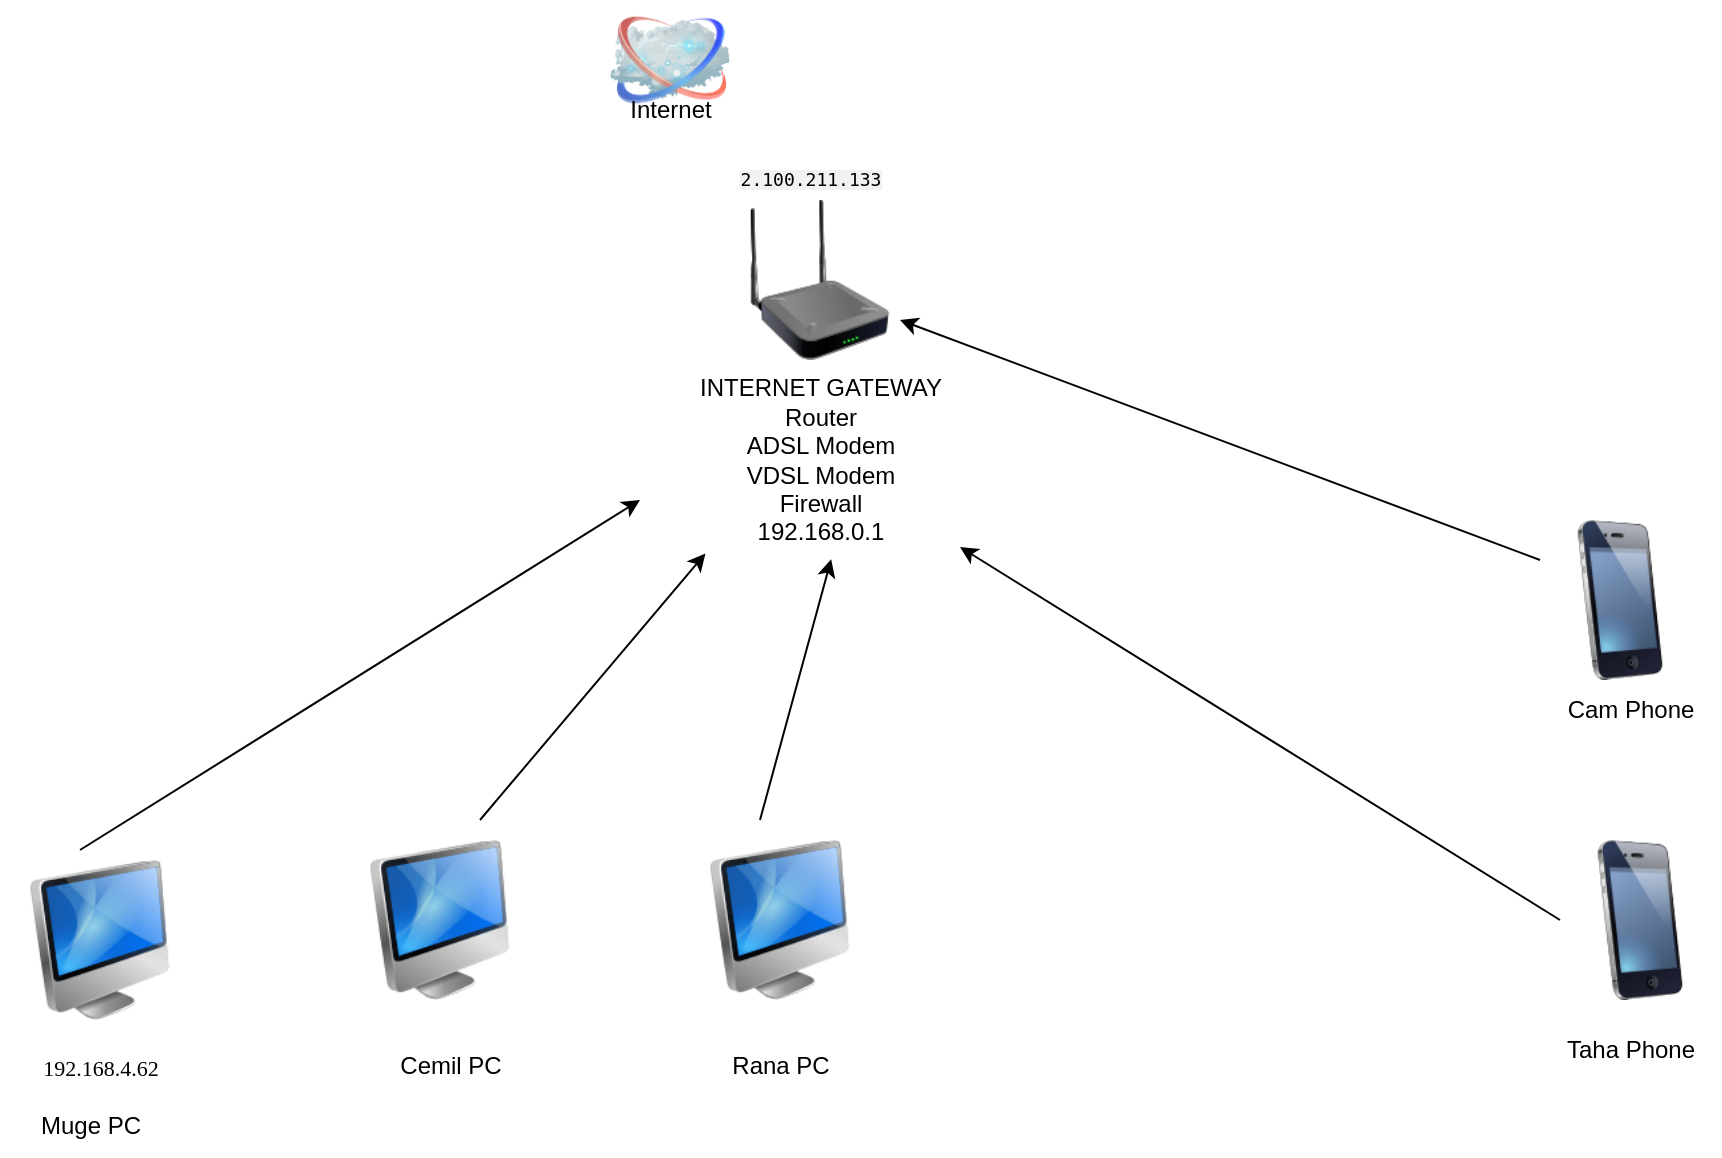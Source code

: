 <mxfile version="24.7.6">
  <diagram name="Page-1" id="55a83fd1-7818-8e21-69c5-c3457e3827bb">
    <mxGraphModel dx="658" dy="369" grid="1" gridSize="10" guides="1" tooltips="1" connect="1" arrows="1" fold="1" page="1" pageScale="1" pageWidth="1100" pageHeight="850" background="none" math="0" shadow="0">
      <root>
        <mxCell id="0" />
        <mxCell id="1" parent="0" />
        <mxCell id="LZakeDD19DZGT0qmxfEW-1" value="" style="image;html=1;image=img/lib/clip_art/networking/Repeater_128x128.png" vertex="1" parent="1">
          <mxGeometry x="510" y="100" width="80" height="80" as="geometry" />
        </mxCell>
        <mxCell id="LZakeDD19DZGT0qmxfEW-2" value="" style="image;html=1;image=img/lib/clip_art/computers/iMac_128x128.png" vertex="1" parent="1">
          <mxGeometry x="150" y="430" width="80" height="80" as="geometry" />
        </mxCell>
        <mxCell id="LZakeDD19DZGT0qmxfEW-3" value="" style="image;html=1;image=img/lib/clip_art/computers/iMac_128x128.png" vertex="1" parent="1">
          <mxGeometry x="320" y="420" width="80" height="80" as="geometry" />
        </mxCell>
        <mxCell id="LZakeDD19DZGT0qmxfEW-4" value="" style="image;html=1;image=img/lib/clip_art/computers/iMac_128x128.png" vertex="1" parent="1">
          <mxGeometry x="490" y="420" width="80" height="80" as="geometry" />
        </mxCell>
        <mxCell id="LZakeDD19DZGT0qmxfEW-5" value="" style="image;html=1;image=img/lib/clip_art/telecommunication/iPhone_128x128.png" vertex="1" parent="1">
          <mxGeometry x="910" y="260" width="80" height="80" as="geometry" />
        </mxCell>
        <mxCell id="LZakeDD19DZGT0qmxfEW-6" value="" style="image;html=1;image=img/lib/clip_art/telecommunication/iPhone_128x128.png" vertex="1" parent="1">
          <mxGeometry x="920" y="420" width="80" height="80" as="geometry" />
        </mxCell>
        <mxCell id="LZakeDD19DZGT0qmxfEW-7" value="INTERNET GATEWAY&lt;div&gt;Router&lt;/div&gt;&lt;div&gt;ADSL Modem&lt;br&gt;VDSL Modem&lt;br&gt;Firewall&lt;/div&gt;&lt;div&gt;192.168.0.1&lt;/div&gt;" style="text;html=1;align=center;verticalAlign=middle;resizable=0;points=[];autosize=1;strokeColor=none;fillColor=none;" vertex="1" parent="1">
          <mxGeometry x="480" y="180" width="140" height="100" as="geometry" />
        </mxCell>
        <mxCell id="LZakeDD19DZGT0qmxfEW-8" value="" style="image;html=1;image=img/lib/clip_art/networking/Cloud_128x128.png" vertex="1" parent="1">
          <mxGeometry x="445" width="60" height="60" as="geometry" />
        </mxCell>
        <mxCell id="LZakeDD19DZGT0qmxfEW-9" value="&lt;span style=&quot;font-family: monospace, monospace; font-size: 9px; text-align: start; text-wrap: wrap; background-color: rgb(242, 242, 242);&quot;&gt;2.100.211.133&lt;/span&gt;" style="text;html=1;align=center;verticalAlign=middle;resizable=0;points=[];autosize=1;strokeColor=none;fillColor=none;fontSize=9;" vertex="1" parent="1">
          <mxGeometry x="500" y="80" width="90" height="20" as="geometry" />
        </mxCell>
        <mxCell id="LZakeDD19DZGT0qmxfEW-10" value="Internet" style="text;html=1;align=center;verticalAlign=middle;resizable=0;points=[];autosize=1;strokeColor=none;fillColor=none;" vertex="1" parent="1">
          <mxGeometry x="445" y="40" width="60" height="30" as="geometry" />
        </mxCell>
        <mxCell id="LZakeDD19DZGT0qmxfEW-11" value="" style="endArrow=classic;html=1;rounded=0;entryX=0.54;entryY=0.996;entryDx=0;entryDy=0;entryPerimeter=0;" edge="1" parent="1" target="LZakeDD19DZGT0qmxfEW-7">
          <mxGeometry width="50" height="50" relative="1" as="geometry">
            <mxPoint x="520" y="410" as="sourcePoint" />
            <mxPoint x="650" y="340" as="targetPoint" />
          </mxGeometry>
        </mxCell>
        <mxCell id="LZakeDD19DZGT0qmxfEW-12" value="" style="endArrow=classic;html=1;rounded=0;entryX=0.091;entryY=0.967;entryDx=0;entryDy=0;entryPerimeter=0;" edge="1" parent="1" target="LZakeDD19DZGT0qmxfEW-7">
          <mxGeometry width="50" height="50" relative="1" as="geometry">
            <mxPoint x="380" y="410" as="sourcePoint" />
            <mxPoint x="416" y="280" as="targetPoint" />
          </mxGeometry>
        </mxCell>
        <mxCell id="LZakeDD19DZGT0qmxfEW-13" value="" style="endArrow=classic;html=1;rounded=0;" edge="1" parent="1">
          <mxGeometry width="50" height="50" relative="1" as="geometry">
            <mxPoint x="180" y="425" as="sourcePoint" />
            <mxPoint x="460" y="250" as="targetPoint" />
          </mxGeometry>
        </mxCell>
        <mxCell id="LZakeDD19DZGT0qmxfEW-14" value="" style="endArrow=classic;html=1;rounded=0;exitX=0;exitY=0.25;exitDx=0;exitDy=0;entryX=1;entryY=0.75;entryDx=0;entryDy=0;" edge="1" parent="1" source="LZakeDD19DZGT0qmxfEW-5" target="LZakeDD19DZGT0qmxfEW-1">
          <mxGeometry width="50" height="50" relative="1" as="geometry">
            <mxPoint x="660" y="313" as="sourcePoint" />
            <mxPoint x="640" y="190" as="targetPoint" />
          </mxGeometry>
        </mxCell>
        <mxCell id="LZakeDD19DZGT0qmxfEW-15" value="" style="endArrow=classic;html=1;rounded=0;exitX=0;exitY=0.5;exitDx=0;exitDy=0;" edge="1" parent="1" source="LZakeDD19DZGT0qmxfEW-6" target="LZakeDD19DZGT0qmxfEW-7">
          <mxGeometry width="50" height="50" relative="1" as="geometry">
            <mxPoint x="920" y="400" as="sourcePoint" />
            <mxPoint x="600" y="280" as="targetPoint" />
          </mxGeometry>
        </mxCell>
        <mxCell id="LZakeDD19DZGT0qmxfEW-16" value="&lt;p style=&quot;margin: 0px; font-variant-numeric: normal; font-variant-east-asian: normal; font-variant-alternates: normal; font-size-adjust: none; font-kerning: auto; font-optical-sizing: auto; font-feature-settings: normal; font-variation-settings: normal; font-variant-position: normal; font-stretch: normal; font-size: 11px; line-height: normal; font-family: Menlo; text-align: start; text-wrap: wrap;&quot; class=&quot;p1&quot;&gt;&lt;span style=&quot;font-variant-ligatures: no-common-ligatures;&quot; class=&quot;s1&quot;&gt;192.168.4.62&lt;/span&gt;&lt;/p&gt;" style="text;html=1;align=center;verticalAlign=middle;resizable=0;points=[];autosize=1;strokeColor=none;fillColor=none;" vertex="1" parent="1">
          <mxGeometry x="140" y="518" width="100" height="30" as="geometry" />
        </mxCell>
        <mxCell id="LZakeDD19DZGT0qmxfEW-17" value="Muge PC" style="text;html=1;align=center;verticalAlign=middle;resizable=0;points=[];autosize=1;strokeColor=none;fillColor=none;" vertex="1" parent="1">
          <mxGeometry x="150" y="548" width="70" height="30" as="geometry" />
        </mxCell>
        <mxCell id="LZakeDD19DZGT0qmxfEW-18" value="Cemil PC" style="text;html=1;align=center;verticalAlign=middle;resizable=0;points=[];autosize=1;strokeColor=none;fillColor=none;" vertex="1" parent="1">
          <mxGeometry x="330" y="518" width="70" height="30" as="geometry" />
        </mxCell>
        <mxCell id="LZakeDD19DZGT0qmxfEW-19" value="Rana PC" style="text;html=1;align=center;verticalAlign=middle;resizable=0;points=[];autosize=1;strokeColor=none;fillColor=none;" vertex="1" parent="1">
          <mxGeometry x="495" y="518" width="70" height="30" as="geometry" />
        </mxCell>
        <mxCell id="LZakeDD19DZGT0qmxfEW-20" value="Taha Phone" style="text;html=1;align=center;verticalAlign=middle;resizable=0;points=[];autosize=1;strokeColor=none;fillColor=none;" vertex="1" parent="1">
          <mxGeometry x="910" y="510" width="90" height="30" as="geometry" />
        </mxCell>
        <mxCell id="LZakeDD19DZGT0qmxfEW-21" value="Cam Phone" style="text;html=1;align=center;verticalAlign=middle;resizable=0;points=[];autosize=1;strokeColor=none;fillColor=none;" vertex="1" parent="1">
          <mxGeometry x="910" y="340" width="90" height="30" as="geometry" />
        </mxCell>
      </root>
    </mxGraphModel>
  </diagram>
</mxfile>
